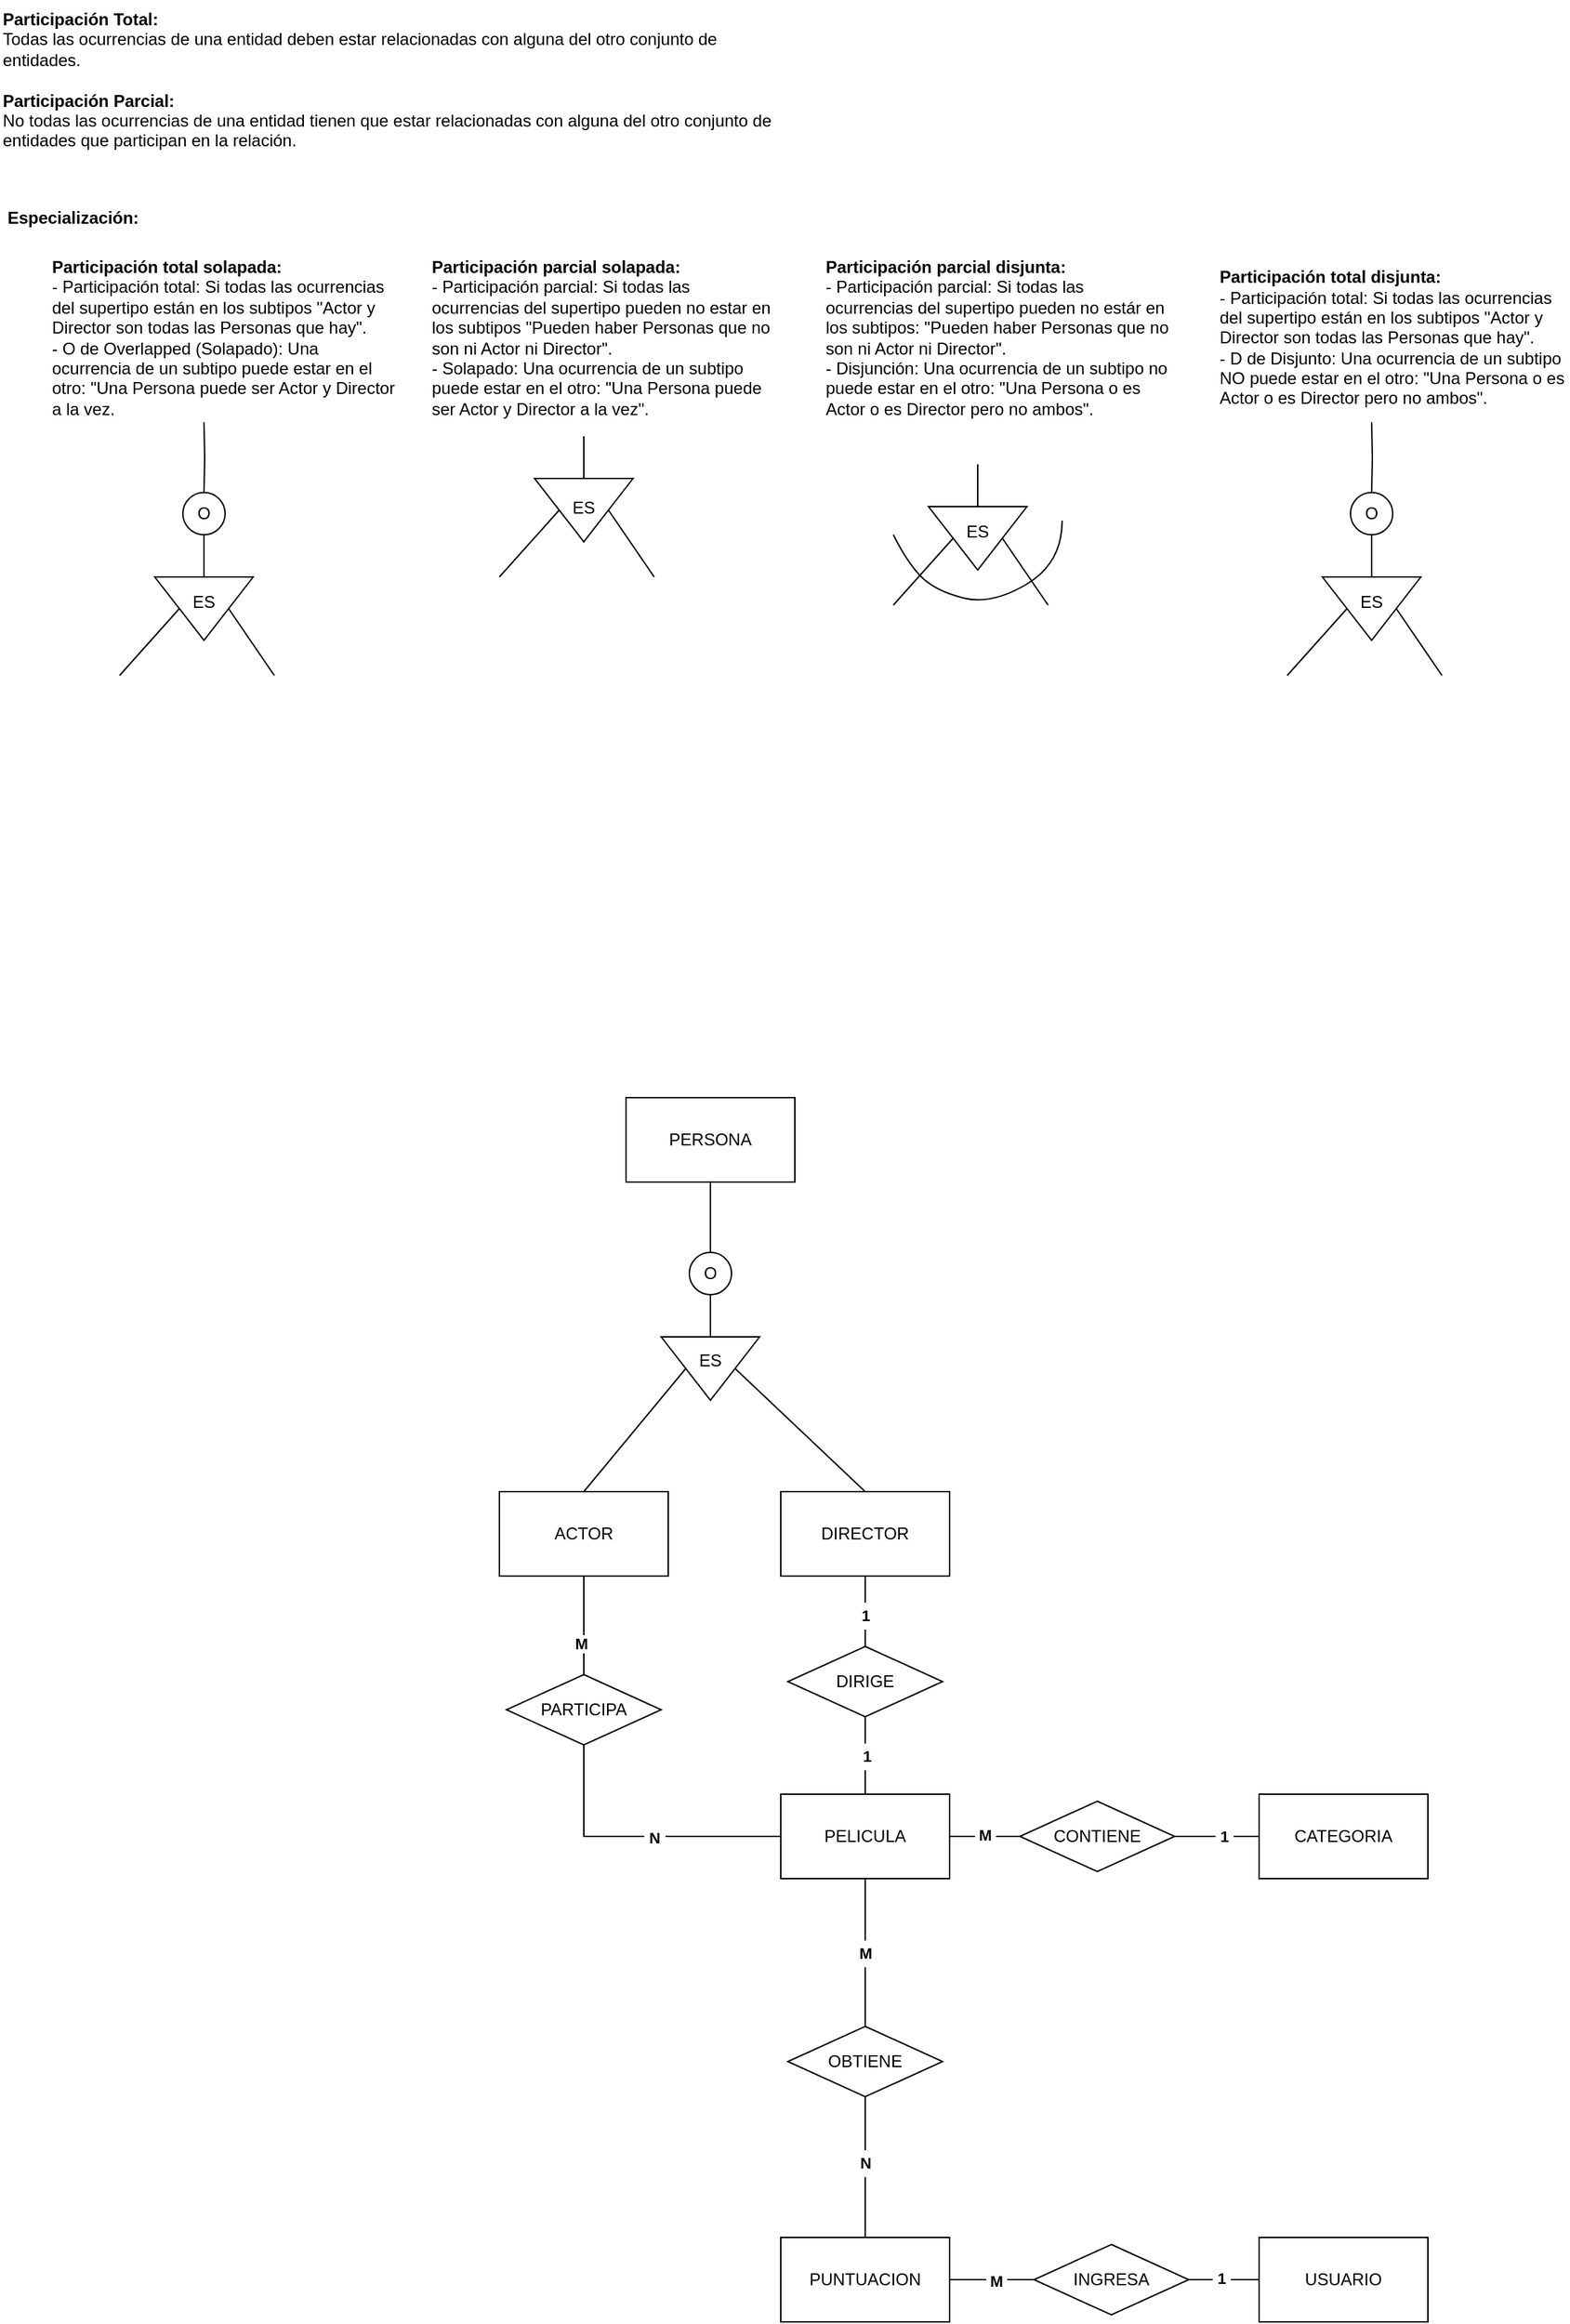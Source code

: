 <mxfile version="26.0.6">
  <diagram name="Página-1" id="nGZ0qsPv5VV96OJGfgLp">
    <mxGraphModel dx="2876" dy="2272" grid="1" gridSize="10" guides="1" tooltips="1" connect="1" arrows="1" fold="1" page="1" pageScale="1" pageWidth="827" pageHeight="1169" math="0" shadow="0">
      <root>
        <mxCell id="0" />
        <mxCell id="1" parent="0" />
        <mxCell id="M7ACwmawTc9ABr5RcXWo-1" value="CATEGORIA" style="rounded=0;whiteSpace=wrap;html=1;" vertex="1" parent="1">
          <mxGeometry x="400" y="485" width="120" height="60" as="geometry" />
        </mxCell>
        <mxCell id="M7ACwmawTc9ABr5RcXWo-9" style="rounded=0;orthogonalLoop=1;jettySize=auto;html=1;entryX=0;entryY=0.5;entryDx=0;entryDy=0;endArrow=none;endFill=0;exitX=1;exitY=0.5;exitDx=0;exitDy=0;" edge="1" parent="1" source="M7ACwmawTc9ABr5RcXWo-2" target="M7ACwmawTc9ABr5RcXWo-8">
          <mxGeometry relative="1" as="geometry" />
        </mxCell>
        <mxCell id="M7ACwmawTc9ABr5RcXWo-12" value="&lt;b style=&quot;line-height: 180%;&quot;&gt;&amp;nbsp;M&amp;nbsp;&lt;/b&gt;" style="edgeLabel;html=1;align=center;verticalAlign=middle;resizable=0;points=[];" vertex="1" connectable="0" parent="M7ACwmawTc9ABr5RcXWo-9">
          <mxGeometry x="0.008" y="1" relative="1" as="geometry">
            <mxPoint as="offset" />
          </mxGeometry>
        </mxCell>
        <mxCell id="M7ACwmawTc9ABr5RcXWo-24" style="rounded=0;orthogonalLoop=1;jettySize=auto;html=1;entryX=0.5;entryY=0;entryDx=0;entryDy=0;endArrow=none;endFill=0;" edge="1" parent="1" source="M7ACwmawTc9ABr5RcXWo-2" target="M7ACwmawTc9ABr5RcXWo-23">
          <mxGeometry relative="1" as="geometry" />
        </mxCell>
        <mxCell id="M7ACwmawTc9ABr5RcXWo-26" value="&lt;b style=&quot;line-height: 180%;&quot;&gt;&amp;nbsp;M&amp;nbsp;&lt;/b&gt;" style="edgeLabel;html=1;align=center;verticalAlign=middle;resizable=0;points=[];" vertex="1" connectable="0" parent="M7ACwmawTc9ABr5RcXWo-24">
          <mxGeometry x="0.008" relative="1" as="geometry">
            <mxPoint as="offset" />
          </mxGeometry>
        </mxCell>
        <mxCell id="M7ACwmawTc9ABr5RcXWo-2" value="PELICULA" style="rounded=0;whiteSpace=wrap;html=1;" vertex="1" parent="1">
          <mxGeometry x="60" y="485" width="120" height="60" as="geometry" />
        </mxCell>
        <mxCell id="M7ACwmawTc9ABr5RcXWo-36" style="edgeStyle=orthogonalEdgeStyle;rounded=0;orthogonalLoop=1;jettySize=auto;html=1;exitX=0.5;exitY=1;exitDx=0;exitDy=0;entryX=0.5;entryY=0;entryDx=0;entryDy=0;endArrow=none;endFill=0;" edge="1" parent="1" source="M7ACwmawTc9ABr5RcXWo-3" target="M7ACwmawTc9ABr5RcXWo-35">
          <mxGeometry relative="1" as="geometry" />
        </mxCell>
        <mxCell id="M7ACwmawTc9ABr5RcXWo-3" value="PERSONA" style="rounded=0;whiteSpace=wrap;html=1;" vertex="1" parent="1">
          <mxGeometry x="-50" y="-10" width="120" height="60" as="geometry" />
        </mxCell>
        <mxCell id="M7ACwmawTc9ABr5RcXWo-4" value="ACTOR" style="rounded=0;whiteSpace=wrap;html=1;" vertex="1" parent="1">
          <mxGeometry x="-140" y="270" width="120" height="60" as="geometry" />
        </mxCell>
        <mxCell id="M7ACwmawTc9ABr5RcXWo-14" style="rounded=0;orthogonalLoop=1;jettySize=auto;html=1;entryX=0.5;entryY=0;entryDx=0;entryDy=0;endArrow=none;endFill=0;exitX=0.5;exitY=1;exitDx=0;exitDy=0;" edge="1" parent="1" source="M7ACwmawTc9ABr5RcXWo-5" target="M7ACwmawTc9ABr5RcXWo-13">
          <mxGeometry relative="1" as="geometry">
            <mxPoint x="180" y="360" as="sourcePoint" />
          </mxGeometry>
        </mxCell>
        <mxCell id="M7ACwmawTc9ABr5RcXWo-16" value="&lt;b style=&quot;line-height: 180%;&quot;&gt;&amp;nbsp;1&amp;nbsp;&lt;/b&gt;" style="edgeLabel;html=1;align=center;verticalAlign=middle;resizable=0;points=[];" vertex="1" connectable="0" parent="M7ACwmawTc9ABr5RcXWo-14">
          <mxGeometry x="0.109" relative="1" as="geometry">
            <mxPoint as="offset" />
          </mxGeometry>
        </mxCell>
        <mxCell id="M7ACwmawTc9ABr5RcXWo-5" value="DIRECTOR" style="rounded=0;whiteSpace=wrap;html=1;" vertex="1" parent="1">
          <mxGeometry x="60" y="270" width="120" height="60" as="geometry" />
        </mxCell>
        <mxCell id="M7ACwmawTc9ABr5RcXWo-6" value="USUARIO" style="rounded=0;whiteSpace=wrap;html=1;" vertex="1" parent="1">
          <mxGeometry x="400" y="800" width="120" height="60" as="geometry" />
        </mxCell>
        <mxCell id="M7ACwmawTc9ABr5RcXWo-98" style="rounded=0;orthogonalLoop=1;jettySize=auto;html=1;exitX=1;exitY=0.5;exitDx=0;exitDy=0;entryX=0;entryY=0.5;entryDx=0;entryDy=0;endArrow=none;endFill=0;" edge="1" parent="1" source="M7ACwmawTc9ABr5RcXWo-7" target="M7ACwmawTc9ABr5RcXWo-97">
          <mxGeometry relative="1" as="geometry" />
        </mxCell>
        <mxCell id="M7ACwmawTc9ABr5RcXWo-100" value="&lt;b style=&quot;line-height: 180%;&quot;&gt;&amp;nbsp;M&amp;nbsp;&lt;/b&gt;" style="edgeLabel;html=1;align=center;verticalAlign=middle;resizable=0;points=[];" vertex="1" connectable="0" parent="M7ACwmawTc9ABr5RcXWo-98">
          <mxGeometry x="0.095" y="-1" relative="1" as="geometry">
            <mxPoint as="offset" />
          </mxGeometry>
        </mxCell>
        <mxCell id="M7ACwmawTc9ABr5RcXWo-7" value="PUNTUACION" style="rounded=0;whiteSpace=wrap;html=1;" vertex="1" parent="1">
          <mxGeometry x="60" y="800" width="120" height="60" as="geometry" />
        </mxCell>
        <mxCell id="M7ACwmawTc9ABr5RcXWo-10" style="rounded=0;orthogonalLoop=1;jettySize=auto;html=1;entryX=0;entryY=0.5;entryDx=0;entryDy=0;endArrow=none;endFill=0;exitX=1;exitY=0.5;exitDx=0;exitDy=0;" edge="1" parent="1" source="M7ACwmawTc9ABr5RcXWo-8" target="M7ACwmawTc9ABr5RcXWo-1">
          <mxGeometry relative="1" as="geometry">
            <Array as="points" />
          </mxGeometry>
        </mxCell>
        <mxCell id="M7ACwmawTc9ABr5RcXWo-11" value="&lt;b&gt;&amp;nbsp;1&amp;nbsp;&lt;/b&gt;" style="edgeLabel;html=1;align=center;verticalAlign=middle;resizable=0;points=[];" vertex="1" connectable="0" parent="M7ACwmawTc9ABr5RcXWo-10">
          <mxGeometry x="0.147" relative="1" as="geometry">
            <mxPoint as="offset" />
          </mxGeometry>
        </mxCell>
        <mxCell id="M7ACwmawTc9ABr5RcXWo-8" value="CONTIENE" style="rhombus;whiteSpace=wrap;html=1;" vertex="1" parent="1">
          <mxGeometry x="230" y="490" width="110" height="50" as="geometry" />
        </mxCell>
        <mxCell id="M7ACwmawTc9ABr5RcXWo-15" style="rounded=0;orthogonalLoop=1;jettySize=auto;html=1;exitX=0.5;exitY=1;exitDx=0;exitDy=0;entryX=0.5;entryY=0;entryDx=0;entryDy=0;endArrow=none;endFill=0;" edge="1" parent="1" source="M7ACwmawTc9ABr5RcXWo-13" target="M7ACwmawTc9ABr5RcXWo-2">
          <mxGeometry relative="1" as="geometry" />
        </mxCell>
        <mxCell id="M7ACwmawTc9ABr5RcXWo-17" value="&lt;b style=&quot;line-height: 180%;&quot;&gt;&amp;nbsp;1&amp;nbsp;&lt;/b&gt;" style="edgeLabel;html=1;align=center;verticalAlign=middle;resizable=0;points=[];" vertex="1" connectable="0" parent="M7ACwmawTc9ABr5RcXWo-15">
          <mxGeometry x="0.008" y="1" relative="1" as="geometry">
            <mxPoint as="offset" />
          </mxGeometry>
        </mxCell>
        <mxCell id="M7ACwmawTc9ABr5RcXWo-13" value="DIRIGE" style="rhombus;whiteSpace=wrap;html=1;" vertex="1" parent="1">
          <mxGeometry x="65" y="380" width="110" height="50" as="geometry" />
        </mxCell>
        <mxCell id="M7ACwmawTc9ABr5RcXWo-25" style="rounded=0;orthogonalLoop=1;jettySize=auto;html=1;entryX=0.5;entryY=0;entryDx=0;entryDy=0;endArrow=none;endFill=0;exitX=0.5;exitY=1;exitDx=0;exitDy=0;" edge="1" parent="1" source="M7ACwmawTc9ABr5RcXWo-23" target="M7ACwmawTc9ABr5RcXWo-7">
          <mxGeometry relative="1" as="geometry">
            <mxPoint x="230" y="700" as="sourcePoint" />
          </mxGeometry>
        </mxCell>
        <mxCell id="M7ACwmawTc9ABr5RcXWo-27" value="&lt;b style=&quot;line-height: 180%;&quot;&gt;&amp;nbsp;N&amp;nbsp;&lt;/b&gt;" style="edgeLabel;html=1;align=center;verticalAlign=middle;resizable=0;points=[];" vertex="1" connectable="0" parent="M7ACwmawTc9ABr5RcXWo-25">
          <mxGeometry x="-0.064" relative="1" as="geometry">
            <mxPoint as="offset" />
          </mxGeometry>
        </mxCell>
        <mxCell id="M7ACwmawTc9ABr5RcXWo-23" value="OBTIENE" style="rhombus;whiteSpace=wrap;html=1;" vertex="1" parent="1">
          <mxGeometry x="65" y="650" width="110" height="50" as="geometry" />
        </mxCell>
        <mxCell id="M7ACwmawTc9ABr5RcXWo-92" style="edgeStyle=orthogonalEdgeStyle;rounded=0;orthogonalLoop=1;jettySize=auto;html=1;entryX=0;entryY=0.5;entryDx=0;entryDy=0;exitX=0.5;exitY=1;exitDx=0;exitDy=0;endArrow=none;endFill=0;" edge="1" parent="1" source="M7ACwmawTc9ABr5RcXWo-30" target="M7ACwmawTc9ABr5RcXWo-2">
          <mxGeometry relative="1" as="geometry" />
        </mxCell>
        <mxCell id="M7ACwmawTc9ABr5RcXWo-95" value="&lt;b style=&quot;line-height: 180%;&quot;&gt;&amp;nbsp;N&amp;nbsp;&lt;/b&gt;" style="edgeLabel;html=1;align=center;verticalAlign=middle;resizable=0;points=[];" vertex="1" connectable="0" parent="M7ACwmawTc9ABr5RcXWo-92">
          <mxGeometry x="0.123" y="-1" relative="1" as="geometry">
            <mxPoint as="offset" />
          </mxGeometry>
        </mxCell>
        <mxCell id="M7ACwmawTc9ABr5RcXWo-93" style="rounded=0;orthogonalLoop=1;jettySize=auto;html=1;exitX=0.5;exitY=0;exitDx=0;exitDy=0;entryX=0.5;entryY=1;entryDx=0;entryDy=0;endArrow=none;endFill=0;" edge="1" parent="1" source="M7ACwmawTc9ABr5RcXWo-30" target="M7ACwmawTc9ABr5RcXWo-4">
          <mxGeometry relative="1" as="geometry" />
        </mxCell>
        <mxCell id="M7ACwmawTc9ABr5RcXWo-94" value="&amp;nbsp;&lt;b&gt;M&lt;/b&gt;&amp;nbsp;" style="edgeLabel;html=1;align=center;verticalAlign=middle;resizable=0;points=[];" vertex="1" connectable="0" parent="M7ACwmawTc9ABr5RcXWo-93">
          <mxGeometry x="-0.353" y="2" relative="1" as="geometry">
            <mxPoint as="offset" />
          </mxGeometry>
        </mxCell>
        <mxCell id="M7ACwmawTc9ABr5RcXWo-30" value="PARTICIPA" style="rhombus;whiteSpace=wrap;html=1;" vertex="1" parent="1">
          <mxGeometry x="-135" y="400" width="110" height="50" as="geometry" />
        </mxCell>
        <mxCell id="M7ACwmawTc9ABr5RcXWo-33" style="rounded=0;orthogonalLoop=1;jettySize=auto;html=1;exitX=0.5;exitY=1;exitDx=0;exitDy=0;entryX=0.5;entryY=0;entryDx=0;entryDy=0;endArrow=none;endFill=0;" edge="1" parent="1" source="M7ACwmawTc9ABr5RcXWo-32" target="M7ACwmawTc9ABr5RcXWo-4">
          <mxGeometry relative="1" as="geometry" />
        </mxCell>
        <mxCell id="M7ACwmawTc9ABr5RcXWo-34" style="rounded=0;orthogonalLoop=1;jettySize=auto;html=1;exitX=0.5;exitY=0;exitDx=0;exitDy=0;entryX=0.5;entryY=0;entryDx=0;entryDy=0;endArrow=none;endFill=0;" edge="1" parent="1" source="M7ACwmawTc9ABr5RcXWo-32" target="M7ACwmawTc9ABr5RcXWo-5">
          <mxGeometry relative="1" as="geometry" />
        </mxCell>
        <mxCell id="M7ACwmawTc9ABr5RcXWo-32" value="" style="triangle;whiteSpace=wrap;html=1;rotation=90;" vertex="1" parent="1">
          <mxGeometry x="-12.5" y="147.5" width="45" height="70" as="geometry" />
        </mxCell>
        <mxCell id="M7ACwmawTc9ABr5RcXWo-37" style="edgeStyle=orthogonalEdgeStyle;rounded=0;orthogonalLoop=1;jettySize=auto;html=1;exitX=0.5;exitY=1;exitDx=0;exitDy=0;entryX=0;entryY=0.5;entryDx=0;entryDy=0;endArrow=none;endFill=0;" edge="1" parent="1" source="M7ACwmawTc9ABr5RcXWo-35" target="M7ACwmawTc9ABr5RcXWo-32">
          <mxGeometry relative="1" as="geometry" />
        </mxCell>
        <mxCell id="M7ACwmawTc9ABr5RcXWo-35" value="O" style="ellipse;whiteSpace=wrap;html=1;aspect=fixed;" vertex="1" parent="1">
          <mxGeometry x="-5" y="100" width="30" height="30" as="geometry" />
        </mxCell>
        <mxCell id="M7ACwmawTc9ABr5RcXWo-46" value="&lt;span style=&quot;text-align: left;&quot;&gt;&lt;b&gt;Especialización:&lt;/b&gt;&lt;/span&gt;" style="text;html=1;align=center;verticalAlign=middle;whiteSpace=wrap;rounded=0;" vertex="1" parent="1">
          <mxGeometry x="-473" y="-650" width="60" height="30" as="geometry" />
        </mxCell>
        <mxCell id="M7ACwmawTc9ABr5RcXWo-47" value="" style="group" vertex="1" connectable="0" parent="1">
          <mxGeometry x="-460" y="-600" width="250" height="290" as="geometry" />
        </mxCell>
        <mxCell id="M7ACwmawTc9ABr5RcXWo-38" value="&lt;div&gt;&lt;br&gt;&lt;/div&gt;&lt;div&gt;&lt;b&gt;Participación total solapada:&amp;nbsp;&lt;/b&gt;&lt;/div&gt;&lt;div&gt;- Participación total: Si todas las ocurrencias del supertipo están en los subtipos &quot;Actor y Director son todas las Personas que hay&quot;.&lt;/div&gt;- O de Overlapped (Solapado): Una ocurrencia de un subtipo puede estar en el otro: &quot;Una Persona puede ser Actor y Director a la vez.&lt;div&gt;&lt;br&gt;&lt;/div&gt;" style="text;html=1;align=left;verticalAlign=middle;whiteSpace=wrap;rounded=0;" vertex="1" parent="M7ACwmawTc9ABr5RcXWo-47">
          <mxGeometry width="250" height="99" as="geometry" />
        </mxCell>
        <mxCell id="M7ACwmawTc9ABr5RcXWo-40" style="edgeStyle=orthogonalEdgeStyle;rounded=0;orthogonalLoop=1;jettySize=auto;html=1;exitX=0.5;exitY=1;exitDx=0;exitDy=0;entryX=0.5;entryY=0;entryDx=0;entryDy=0;endArrow=none;endFill=0;" edge="1" parent="M7ACwmawTc9ABr5RcXWo-47" target="M7ACwmawTc9ABr5RcXWo-45">
          <mxGeometry relative="1" as="geometry">
            <mxPoint x="110" y="110" as="sourcePoint" />
          </mxGeometry>
        </mxCell>
        <mxCell id="M7ACwmawTc9ABr5RcXWo-41" style="rounded=0;orthogonalLoop=1;jettySize=auto;html=1;exitX=0.5;exitY=1;exitDx=0;exitDy=0;endArrow=none;endFill=0;" edge="1" parent="M7ACwmawTc9ABr5RcXWo-47" source="M7ACwmawTc9ABr5RcXWo-43">
          <mxGeometry relative="1" as="geometry">
            <mxPoint x="50" y="290" as="targetPoint" />
          </mxGeometry>
        </mxCell>
        <mxCell id="M7ACwmawTc9ABr5RcXWo-42" style="rounded=0;orthogonalLoop=1;jettySize=auto;html=1;exitX=0.5;exitY=0;exitDx=0;exitDy=0;endArrow=none;endFill=0;" edge="1" parent="M7ACwmawTc9ABr5RcXWo-47" source="M7ACwmawTc9ABr5RcXWo-43">
          <mxGeometry relative="1" as="geometry">
            <mxPoint x="160" y="290" as="targetPoint" />
          </mxGeometry>
        </mxCell>
        <mxCell id="M7ACwmawTc9ABr5RcXWo-43" value="" style="triangle;whiteSpace=wrap;html=1;rotation=90;" vertex="1" parent="M7ACwmawTc9ABr5RcXWo-47">
          <mxGeometry x="87.5" y="207.5" width="45" height="70" as="geometry" />
        </mxCell>
        <mxCell id="M7ACwmawTc9ABr5RcXWo-44" style="edgeStyle=orthogonalEdgeStyle;rounded=0;orthogonalLoop=1;jettySize=auto;html=1;exitX=0.5;exitY=1;exitDx=0;exitDy=0;entryX=0;entryY=0.5;entryDx=0;entryDy=0;endArrow=none;endFill=0;" edge="1" parent="M7ACwmawTc9ABr5RcXWo-47" source="M7ACwmawTc9ABr5RcXWo-45" target="M7ACwmawTc9ABr5RcXWo-43">
          <mxGeometry relative="1" as="geometry" />
        </mxCell>
        <mxCell id="M7ACwmawTc9ABr5RcXWo-45" value="O" style="ellipse;whiteSpace=wrap;html=1;aspect=fixed;" vertex="1" parent="M7ACwmawTc9ABr5RcXWo-47">
          <mxGeometry x="95" y="160" width="30" height="30" as="geometry" />
        </mxCell>
        <mxCell id="M7ACwmawTc9ABr5RcXWo-56" value="&lt;div style=&quot;text-align: left;&quot;&gt;&lt;span style=&quot;background-color: transparent; color: light-dark(rgb(0, 0, 0), rgb(255, 255, 255));&quot;&gt;ES&lt;/span&gt;&lt;/div&gt;" style="text;html=1;align=center;verticalAlign=middle;whiteSpace=wrap;rounded=0;" vertex="1" parent="M7ACwmawTc9ABr5RcXWo-47">
          <mxGeometry x="80" y="222.5" width="60" height="30" as="geometry" />
        </mxCell>
        <mxCell id="M7ACwmawTc9ABr5RcXWo-48" value="" style="group" vertex="1" connectable="0" parent="1">
          <mxGeometry x="-190" y="-670" width="250" height="290" as="geometry" />
        </mxCell>
        <mxCell id="M7ACwmawTc9ABr5RcXWo-49" value="&lt;div&gt;&lt;br&gt;&lt;/div&gt;&lt;div&gt;&lt;b&gt;Participación parcial solapada:&amp;nbsp;&lt;/b&gt;&lt;/div&gt;&lt;div&gt;- Participación parcial: Si todas las ocurrencias del supertipo pueden no estar en los subtipos &quot;Pueden haber Personas que no son ni Actor ni Director&quot;.&lt;/div&gt;- Solapado: Una ocurrencia de un subtipo puede estar en el otro: &quot;Una Persona puede ser Actor y Director a la vez&quot;.&lt;div&gt;&lt;br&gt;&lt;/div&gt;" style="text;html=1;align=left;verticalAlign=middle;whiteSpace=wrap;rounded=0;" vertex="1" parent="M7ACwmawTc9ABr5RcXWo-48">
          <mxGeometry y="70" width="250" height="99" as="geometry" />
        </mxCell>
        <mxCell id="M7ACwmawTc9ABr5RcXWo-51" style="rounded=0;orthogonalLoop=1;jettySize=auto;html=1;exitX=0.5;exitY=1;exitDx=0;exitDy=0;endArrow=none;endFill=0;" edge="1" parent="M7ACwmawTc9ABr5RcXWo-48" source="M7ACwmawTc9ABr5RcXWo-53">
          <mxGeometry relative="1" as="geometry">
            <mxPoint x="50" y="290" as="targetPoint" />
          </mxGeometry>
        </mxCell>
        <mxCell id="M7ACwmawTc9ABr5RcXWo-52" style="rounded=0;orthogonalLoop=1;jettySize=auto;html=1;exitX=0.5;exitY=0;exitDx=0;exitDy=0;endArrow=none;endFill=0;" edge="1" parent="M7ACwmawTc9ABr5RcXWo-48" source="M7ACwmawTc9ABr5RcXWo-53">
          <mxGeometry relative="1" as="geometry">
            <mxPoint x="160" y="290" as="targetPoint" />
          </mxGeometry>
        </mxCell>
        <mxCell id="M7ACwmawTc9ABr5RcXWo-53" value="" style="triangle;whiteSpace=wrap;html=1;rotation=90;" vertex="1" parent="M7ACwmawTc9ABr5RcXWo-48">
          <mxGeometry x="87.5" y="207.5" width="45" height="70" as="geometry" />
        </mxCell>
        <mxCell id="M7ACwmawTc9ABr5RcXWo-54" style="edgeStyle=orthogonalEdgeStyle;rounded=0;orthogonalLoop=1;jettySize=auto;html=1;exitX=0.5;exitY=1;exitDx=0;exitDy=0;entryX=0;entryY=0.5;entryDx=0;entryDy=0;endArrow=none;endFill=0;" edge="1" parent="M7ACwmawTc9ABr5RcXWo-48" target="M7ACwmawTc9ABr5RcXWo-53">
          <mxGeometry relative="1" as="geometry">
            <mxPoint x="110" y="190" as="sourcePoint" />
          </mxGeometry>
        </mxCell>
        <mxCell id="M7ACwmawTc9ABr5RcXWo-58" value="&lt;div style=&quot;text-align: left;&quot;&gt;&lt;span style=&quot;background-color: transparent; color: light-dark(rgb(0, 0, 0), rgb(255, 255, 255));&quot;&gt;ES&lt;/span&gt;&lt;/div&gt;" style="text;html=1;align=center;verticalAlign=middle;whiteSpace=wrap;rounded=0;" vertex="1" parent="M7ACwmawTc9ABr5RcXWo-48">
          <mxGeometry x="80" y="225.5" width="60" height="30" as="geometry" />
        </mxCell>
        <mxCell id="M7ACwmawTc9ABr5RcXWo-59" value="" style="group" vertex="1" connectable="0" parent="1">
          <mxGeometry x="90" y="-650" width="250" height="290" as="geometry" />
        </mxCell>
        <mxCell id="M7ACwmawTc9ABr5RcXWo-60" value="&lt;div&gt;&lt;br&gt;&lt;/div&gt;&lt;div&gt;&lt;b&gt;Participación parcial disjunta:&amp;nbsp;&lt;/b&gt;&lt;/div&gt;&lt;div&gt;- Participación parcial: Si todas las ocurrencias del supertipo pueden no estár en los subtipos: &quot;Pueden haber Personas que no son ni Actor ni Director&quot;.&lt;/div&gt;- Disjunción: Una ocurrencia de un subtipo no puede estar en el otro: &quot;Una Persona o es Actor o es Director pero no ambos&quot;.&lt;div&gt;&lt;br&gt;&lt;/div&gt;" style="text;html=1;align=left;verticalAlign=middle;whiteSpace=wrap;rounded=0;" vertex="1" parent="M7ACwmawTc9ABr5RcXWo-59">
          <mxGeometry y="50" width="250" height="99" as="geometry" />
        </mxCell>
        <mxCell id="M7ACwmawTc9ABr5RcXWo-62" style="rounded=0;orthogonalLoop=1;jettySize=auto;html=1;exitX=0.5;exitY=1;exitDx=0;exitDy=0;endArrow=none;endFill=0;" edge="1" parent="M7ACwmawTc9ABr5RcXWo-59" source="M7ACwmawTc9ABr5RcXWo-64">
          <mxGeometry relative="1" as="geometry">
            <mxPoint x="50" y="290" as="targetPoint" />
          </mxGeometry>
        </mxCell>
        <mxCell id="M7ACwmawTc9ABr5RcXWo-63" style="rounded=0;orthogonalLoop=1;jettySize=auto;html=1;exitX=0.5;exitY=0;exitDx=0;exitDy=0;endArrow=none;endFill=0;" edge="1" parent="M7ACwmawTc9ABr5RcXWo-59" source="M7ACwmawTc9ABr5RcXWo-64">
          <mxGeometry relative="1" as="geometry">
            <mxPoint x="160" y="290" as="targetPoint" />
          </mxGeometry>
        </mxCell>
        <mxCell id="M7ACwmawTc9ABr5RcXWo-64" value="" style="triangle;whiteSpace=wrap;html=1;rotation=90;" vertex="1" parent="M7ACwmawTc9ABr5RcXWo-59">
          <mxGeometry x="87.5" y="207.5" width="45" height="70" as="geometry" />
        </mxCell>
        <mxCell id="M7ACwmawTc9ABr5RcXWo-65" style="edgeStyle=orthogonalEdgeStyle;rounded=0;orthogonalLoop=1;jettySize=auto;html=1;exitX=0.5;exitY=1;exitDx=0;exitDy=0;entryX=0;entryY=0.5;entryDx=0;entryDy=0;endArrow=none;endFill=0;" edge="1" parent="M7ACwmawTc9ABr5RcXWo-59" target="M7ACwmawTc9ABr5RcXWo-64">
          <mxGeometry relative="1" as="geometry">
            <mxPoint x="110" y="190" as="sourcePoint" />
          </mxGeometry>
        </mxCell>
        <mxCell id="M7ACwmawTc9ABr5RcXWo-67" value="&lt;div style=&quot;text-align: left;&quot;&gt;&lt;span style=&quot;background-color: transparent; color: light-dark(rgb(0, 0, 0), rgb(255, 255, 255));&quot;&gt;ES&lt;/span&gt;&lt;/div&gt;" style="text;html=1;align=center;verticalAlign=middle;whiteSpace=wrap;rounded=0;" vertex="1" parent="M7ACwmawTc9ABr5RcXWo-59">
          <mxGeometry x="80" y="222.5" width="60" height="30" as="geometry" />
        </mxCell>
        <mxCell id="M7ACwmawTc9ABr5RcXWo-69" value="" style="curved=1;endArrow=none;html=1;rounded=0;endFill=0;" edge="1" parent="M7ACwmawTc9ABr5RcXWo-59">
          <mxGeometry width="50" height="50" relative="1" as="geometry">
            <mxPoint x="170" y="230" as="sourcePoint" />
            <mxPoint x="50" y="240" as="targetPoint" />
            <Array as="points">
              <mxPoint x="170" y="260" />
              <mxPoint x="120" y="290" />
              <mxPoint x="80" y="280" />
              <mxPoint x="60" y="260" />
              <mxPoint x="50" y="240" />
            </Array>
          </mxGeometry>
        </mxCell>
        <mxCell id="M7ACwmawTc9ABr5RcXWo-71" value="" style="group" vertex="1" connectable="0" parent="1">
          <mxGeometry x="370" y="-600" width="250" height="290" as="geometry" />
        </mxCell>
        <mxCell id="M7ACwmawTc9ABr5RcXWo-72" value="&lt;div&gt;&lt;br&gt;&lt;/div&gt;&lt;div&gt;&lt;b&gt;Participación total disjunta:&amp;nbsp;&lt;/b&gt;&lt;/div&gt;&lt;div&gt;- Participación total: Si todas las ocurrencias del supertipo están en los subtipos &quot;Actor y Director son todas las Personas que hay&quot;.&lt;/div&gt;- D de Disjunto: Una ocurrencia de un subtipo&amp;nbsp; NO puede estar en el otro: &quot;Una Persona o es Actor o es Director pero no ambos&quot;.&lt;div&gt;&lt;br&gt;&lt;/div&gt;" style="text;html=1;align=left;verticalAlign=middle;whiteSpace=wrap;rounded=0;" vertex="1" parent="M7ACwmawTc9ABr5RcXWo-71">
          <mxGeometry width="250" height="99" as="geometry" />
        </mxCell>
        <mxCell id="M7ACwmawTc9ABr5RcXWo-73" style="edgeStyle=orthogonalEdgeStyle;rounded=0;orthogonalLoop=1;jettySize=auto;html=1;exitX=0.5;exitY=1;exitDx=0;exitDy=0;entryX=0.5;entryY=0;entryDx=0;entryDy=0;endArrow=none;endFill=0;" edge="1" parent="M7ACwmawTc9ABr5RcXWo-71" target="M7ACwmawTc9ABr5RcXWo-78">
          <mxGeometry relative="1" as="geometry">
            <mxPoint x="110" y="110" as="sourcePoint" />
          </mxGeometry>
        </mxCell>
        <mxCell id="M7ACwmawTc9ABr5RcXWo-74" style="rounded=0;orthogonalLoop=1;jettySize=auto;html=1;exitX=0.5;exitY=1;exitDx=0;exitDy=0;endArrow=none;endFill=0;" edge="1" parent="M7ACwmawTc9ABr5RcXWo-71" source="M7ACwmawTc9ABr5RcXWo-76">
          <mxGeometry relative="1" as="geometry">
            <mxPoint x="50" y="290" as="targetPoint" />
          </mxGeometry>
        </mxCell>
        <mxCell id="M7ACwmawTc9ABr5RcXWo-75" style="rounded=0;orthogonalLoop=1;jettySize=auto;html=1;exitX=0.5;exitY=0;exitDx=0;exitDy=0;endArrow=none;endFill=0;" edge="1" parent="M7ACwmawTc9ABr5RcXWo-71" source="M7ACwmawTc9ABr5RcXWo-76">
          <mxGeometry relative="1" as="geometry">
            <mxPoint x="160" y="290" as="targetPoint" />
          </mxGeometry>
        </mxCell>
        <mxCell id="M7ACwmawTc9ABr5RcXWo-76" value="" style="triangle;whiteSpace=wrap;html=1;rotation=90;" vertex="1" parent="M7ACwmawTc9ABr5RcXWo-71">
          <mxGeometry x="87.5" y="207.5" width="45" height="70" as="geometry" />
        </mxCell>
        <mxCell id="M7ACwmawTc9ABr5RcXWo-77" style="edgeStyle=orthogonalEdgeStyle;rounded=0;orthogonalLoop=1;jettySize=auto;html=1;exitX=0.5;exitY=1;exitDx=0;exitDy=0;entryX=0;entryY=0.5;entryDx=0;entryDy=0;endArrow=none;endFill=0;" edge="1" parent="M7ACwmawTc9ABr5RcXWo-71" source="M7ACwmawTc9ABr5RcXWo-78" target="M7ACwmawTc9ABr5RcXWo-76">
          <mxGeometry relative="1" as="geometry" />
        </mxCell>
        <mxCell id="M7ACwmawTc9ABr5RcXWo-78" value="O" style="ellipse;whiteSpace=wrap;html=1;aspect=fixed;" vertex="1" parent="M7ACwmawTc9ABr5RcXWo-71">
          <mxGeometry x="95" y="160" width="30" height="30" as="geometry" />
        </mxCell>
        <mxCell id="M7ACwmawTc9ABr5RcXWo-79" value="&lt;div style=&quot;text-align: left;&quot;&gt;&lt;span style=&quot;background-color: transparent; color: light-dark(rgb(0, 0, 0), rgb(255, 255, 255));&quot;&gt;ES&lt;/span&gt;&lt;/div&gt;" style="text;html=1;align=center;verticalAlign=middle;whiteSpace=wrap;rounded=0;" vertex="1" parent="M7ACwmawTc9ABr5RcXWo-71">
          <mxGeometry x="80" y="222.5" width="60" height="30" as="geometry" />
        </mxCell>
        <mxCell id="M7ACwmawTc9ABr5RcXWo-90" value="&lt;div style=&quot;forced-color-adjust: none;&quot;&gt;&lt;b&gt;Participación Total:&lt;/b&gt;&lt;/div&gt;&lt;div style=&quot;forced-color-adjust: none;&quot;&gt;Todas las ocurrencias de una entidad deben estar relacionadas con alguna del otro conjunto de entidades.&lt;/div&gt;&lt;div style=&quot;forced-color-adjust: none;&quot;&gt;&lt;br&gt;&lt;/div&gt;&lt;div style=&quot;forced-color-adjust: none;&quot;&gt;&lt;b&gt;Participación Parcial:&lt;/b&gt;&lt;/div&gt;&lt;div style=&quot;forced-color-adjust: none;&quot;&gt;No todas las ocurrencias de una entidad tienen que estar relacionadas con alguna del otro conjunto de entidades que participan en la relación.&lt;/div&gt;" style="text;whiteSpace=wrap;html=1;" vertex="1" parent="1">
          <mxGeometry x="-495" y="-790" width="560" height="120" as="geometry" />
        </mxCell>
        <mxCell id="M7ACwmawTc9ABr5RcXWo-91" value="ES" style="text;html=1;align=center;verticalAlign=middle;whiteSpace=wrap;rounded=0;" vertex="1" parent="1">
          <mxGeometry x="-20" y="162" width="60" height="30" as="geometry" />
        </mxCell>
        <mxCell id="M7ACwmawTc9ABr5RcXWo-99" style="rounded=0;orthogonalLoop=1;jettySize=auto;html=1;exitX=1;exitY=0.5;exitDx=0;exitDy=0;entryX=0;entryY=0.5;entryDx=0;entryDy=0;endArrow=none;endFill=0;" edge="1" parent="1" source="M7ACwmawTc9ABr5RcXWo-97" target="M7ACwmawTc9ABr5RcXWo-6">
          <mxGeometry relative="1" as="geometry" />
        </mxCell>
        <mxCell id="M7ACwmawTc9ABr5RcXWo-101" value="&lt;b style=&quot;line-height: 180%;&quot;&gt;&amp;nbsp;1&amp;nbsp;&lt;/b&gt;" style="edgeLabel;html=1;align=center;verticalAlign=middle;resizable=0;points=[];" vertex="1" connectable="0" parent="M7ACwmawTc9ABr5RcXWo-99">
          <mxGeometry x="-0.086" y="1" relative="1" as="geometry">
            <mxPoint as="offset" />
          </mxGeometry>
        </mxCell>
        <mxCell id="M7ACwmawTc9ABr5RcXWo-97" value="INGRESA" style="rhombus;whiteSpace=wrap;html=1;" vertex="1" parent="1">
          <mxGeometry x="240" y="805" width="110" height="50" as="geometry" />
        </mxCell>
      </root>
    </mxGraphModel>
  </diagram>
</mxfile>
